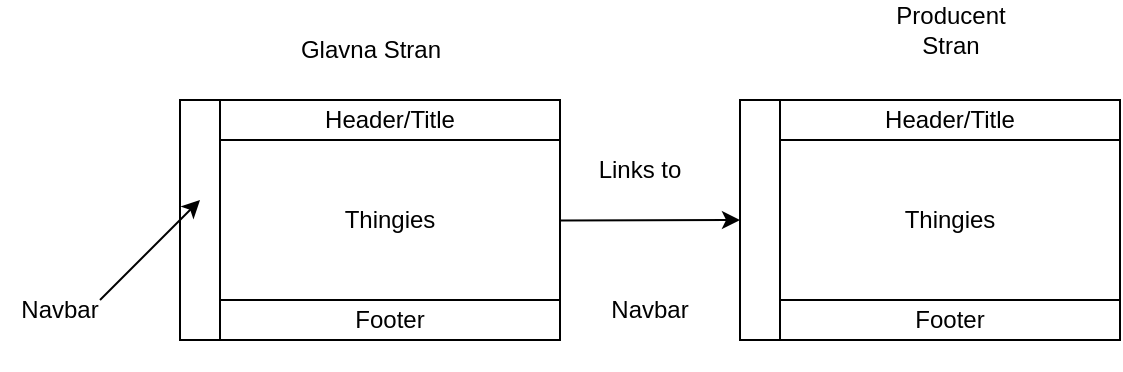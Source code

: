 <mxfile version="26.3.0">
  <diagram name="Page-1" id="1Col-vR03RKBV2oBxImg">
    <mxGraphModel dx="679" dy="370" grid="1" gridSize="10" guides="1" tooltips="1" connect="1" arrows="1" fold="1" page="1" pageScale="1" pageWidth="827" pageHeight="1169" math="0" shadow="0">
      <root>
        <mxCell id="0" />
        <mxCell id="1" parent="0" />
        <mxCell id="vd0aYAJOb-CQBCVnUiJ5-1" value="" style="rounded=0;whiteSpace=wrap;html=1;" vertex="1" parent="1">
          <mxGeometry x="280" y="170" width="190" height="120" as="geometry" />
        </mxCell>
        <mxCell id="vd0aYAJOb-CQBCVnUiJ5-2" value="Glavna Stran" style="text;html=1;align=center;verticalAlign=middle;whiteSpace=wrap;rounded=0;" vertex="1" parent="1">
          <mxGeometry x="337.5" y="130" width="75" height="30" as="geometry" />
        </mxCell>
        <mxCell id="vd0aYAJOb-CQBCVnUiJ5-8" value="Footer" style="rounded=0;whiteSpace=wrap;html=1;" vertex="1" parent="1">
          <mxGeometry x="300" y="270" width="170" height="20" as="geometry" />
        </mxCell>
        <mxCell id="vd0aYAJOb-CQBCVnUiJ5-11" value="&lt;div&gt;&lt;br&gt;&lt;/div&gt;" style="rounded=0;whiteSpace=wrap;html=1;" vertex="1" parent="1">
          <mxGeometry x="280" y="170" width="20" height="120" as="geometry" />
        </mxCell>
        <mxCell id="vd0aYAJOb-CQBCVnUiJ5-12" value="" style="rounded=0;whiteSpace=wrap;html=1;" vertex="1" parent="1">
          <mxGeometry x="300" y="170" width="170" height="100" as="geometry" />
        </mxCell>
        <mxCell id="vd0aYAJOb-CQBCVnUiJ5-13" value="" style="endArrow=classic;html=1;rounded=0;" edge="1" parent="1">
          <mxGeometry width="50" height="50" relative="1" as="geometry">
            <mxPoint x="240" y="270" as="sourcePoint" />
            <mxPoint x="290" y="220" as="targetPoint" />
          </mxGeometry>
        </mxCell>
        <mxCell id="vd0aYAJOb-CQBCVnUiJ5-14" value="Navbar" style="text;html=1;align=center;verticalAlign=middle;whiteSpace=wrap;rounded=0;" vertex="1" parent="1">
          <mxGeometry x="190" y="260" width="60" height="30" as="geometry" />
        </mxCell>
        <mxCell id="vd0aYAJOb-CQBCVnUiJ5-15" value="Header/Title" style="rounded=0;whiteSpace=wrap;html=1;" vertex="1" parent="1">
          <mxGeometry x="300" y="170" width="170" height="20" as="geometry" />
        </mxCell>
        <mxCell id="vd0aYAJOb-CQBCVnUiJ5-16" value="Thingies" style="rounded=0;whiteSpace=wrap;html=1;" vertex="1" parent="1">
          <mxGeometry x="300" y="190" width="170" height="80" as="geometry" />
        </mxCell>
        <mxCell id="vd0aYAJOb-CQBCVnUiJ5-17" value="" style="rounded=0;whiteSpace=wrap;html=1;" vertex="1" parent="1">
          <mxGeometry x="560" y="170" width="190" height="120" as="geometry" />
        </mxCell>
        <mxCell id="vd0aYAJOb-CQBCVnUiJ5-18" value="Footer" style="rounded=0;whiteSpace=wrap;html=1;" vertex="1" parent="1">
          <mxGeometry x="580" y="270" width="170" height="20" as="geometry" />
        </mxCell>
        <mxCell id="vd0aYAJOb-CQBCVnUiJ5-19" value="&lt;div&gt;&lt;br&gt;&lt;/div&gt;" style="rounded=0;whiteSpace=wrap;html=1;" vertex="1" parent="1">
          <mxGeometry x="560" y="170" width="20" height="120" as="geometry" />
        </mxCell>
        <mxCell id="vd0aYAJOb-CQBCVnUiJ5-20" value="" style="rounded=0;whiteSpace=wrap;html=1;" vertex="1" parent="1">
          <mxGeometry x="580" y="170" width="170" height="100" as="geometry" />
        </mxCell>
        <mxCell id="vd0aYAJOb-CQBCVnUiJ5-21" value="Header/Title" style="rounded=0;whiteSpace=wrap;html=1;" vertex="1" parent="1">
          <mxGeometry x="580" y="170" width="170" height="20" as="geometry" />
        </mxCell>
        <mxCell id="vd0aYAJOb-CQBCVnUiJ5-22" value="Thingies" style="rounded=0;whiteSpace=wrap;html=1;" vertex="1" parent="1">
          <mxGeometry x="580" y="190" width="170" height="80" as="geometry" />
        </mxCell>
        <mxCell id="vd0aYAJOb-CQBCVnUiJ5-23" value="" style="endArrow=classic;html=1;rounded=0;entryX=0;entryY=0.5;entryDx=0;entryDy=0;" edge="1" parent="1" target="vd0aYAJOb-CQBCVnUiJ5-19">
          <mxGeometry width="50" height="50" relative="1" as="geometry">
            <mxPoint x="470" y="230.2" as="sourcePoint" />
            <mxPoint x="547.2" y="229.8" as="targetPoint" />
          </mxGeometry>
        </mxCell>
        <mxCell id="vd0aYAJOb-CQBCVnUiJ5-24" value="Links to" style="text;html=1;align=center;verticalAlign=middle;whiteSpace=wrap;rounded=0;" vertex="1" parent="1">
          <mxGeometry x="480" y="190" width="60" height="30" as="geometry" />
        </mxCell>
        <mxCell id="vd0aYAJOb-CQBCVnUiJ5-25" value="Producent Stran" style="text;html=1;align=center;verticalAlign=middle;whiteSpace=wrap;rounded=0;" vertex="1" parent="1">
          <mxGeometry x="627.5" y="120" width="75" height="30" as="geometry" />
        </mxCell>
        <mxCell id="vd0aYAJOb-CQBCVnUiJ5-27" value="Navbar" style="text;html=1;align=center;verticalAlign=middle;whiteSpace=wrap;rounded=0;direction=south;" vertex="1" parent="1">
          <mxGeometry x="500" y="245" width="30" height="60" as="geometry" />
        </mxCell>
      </root>
    </mxGraphModel>
  </diagram>
</mxfile>
